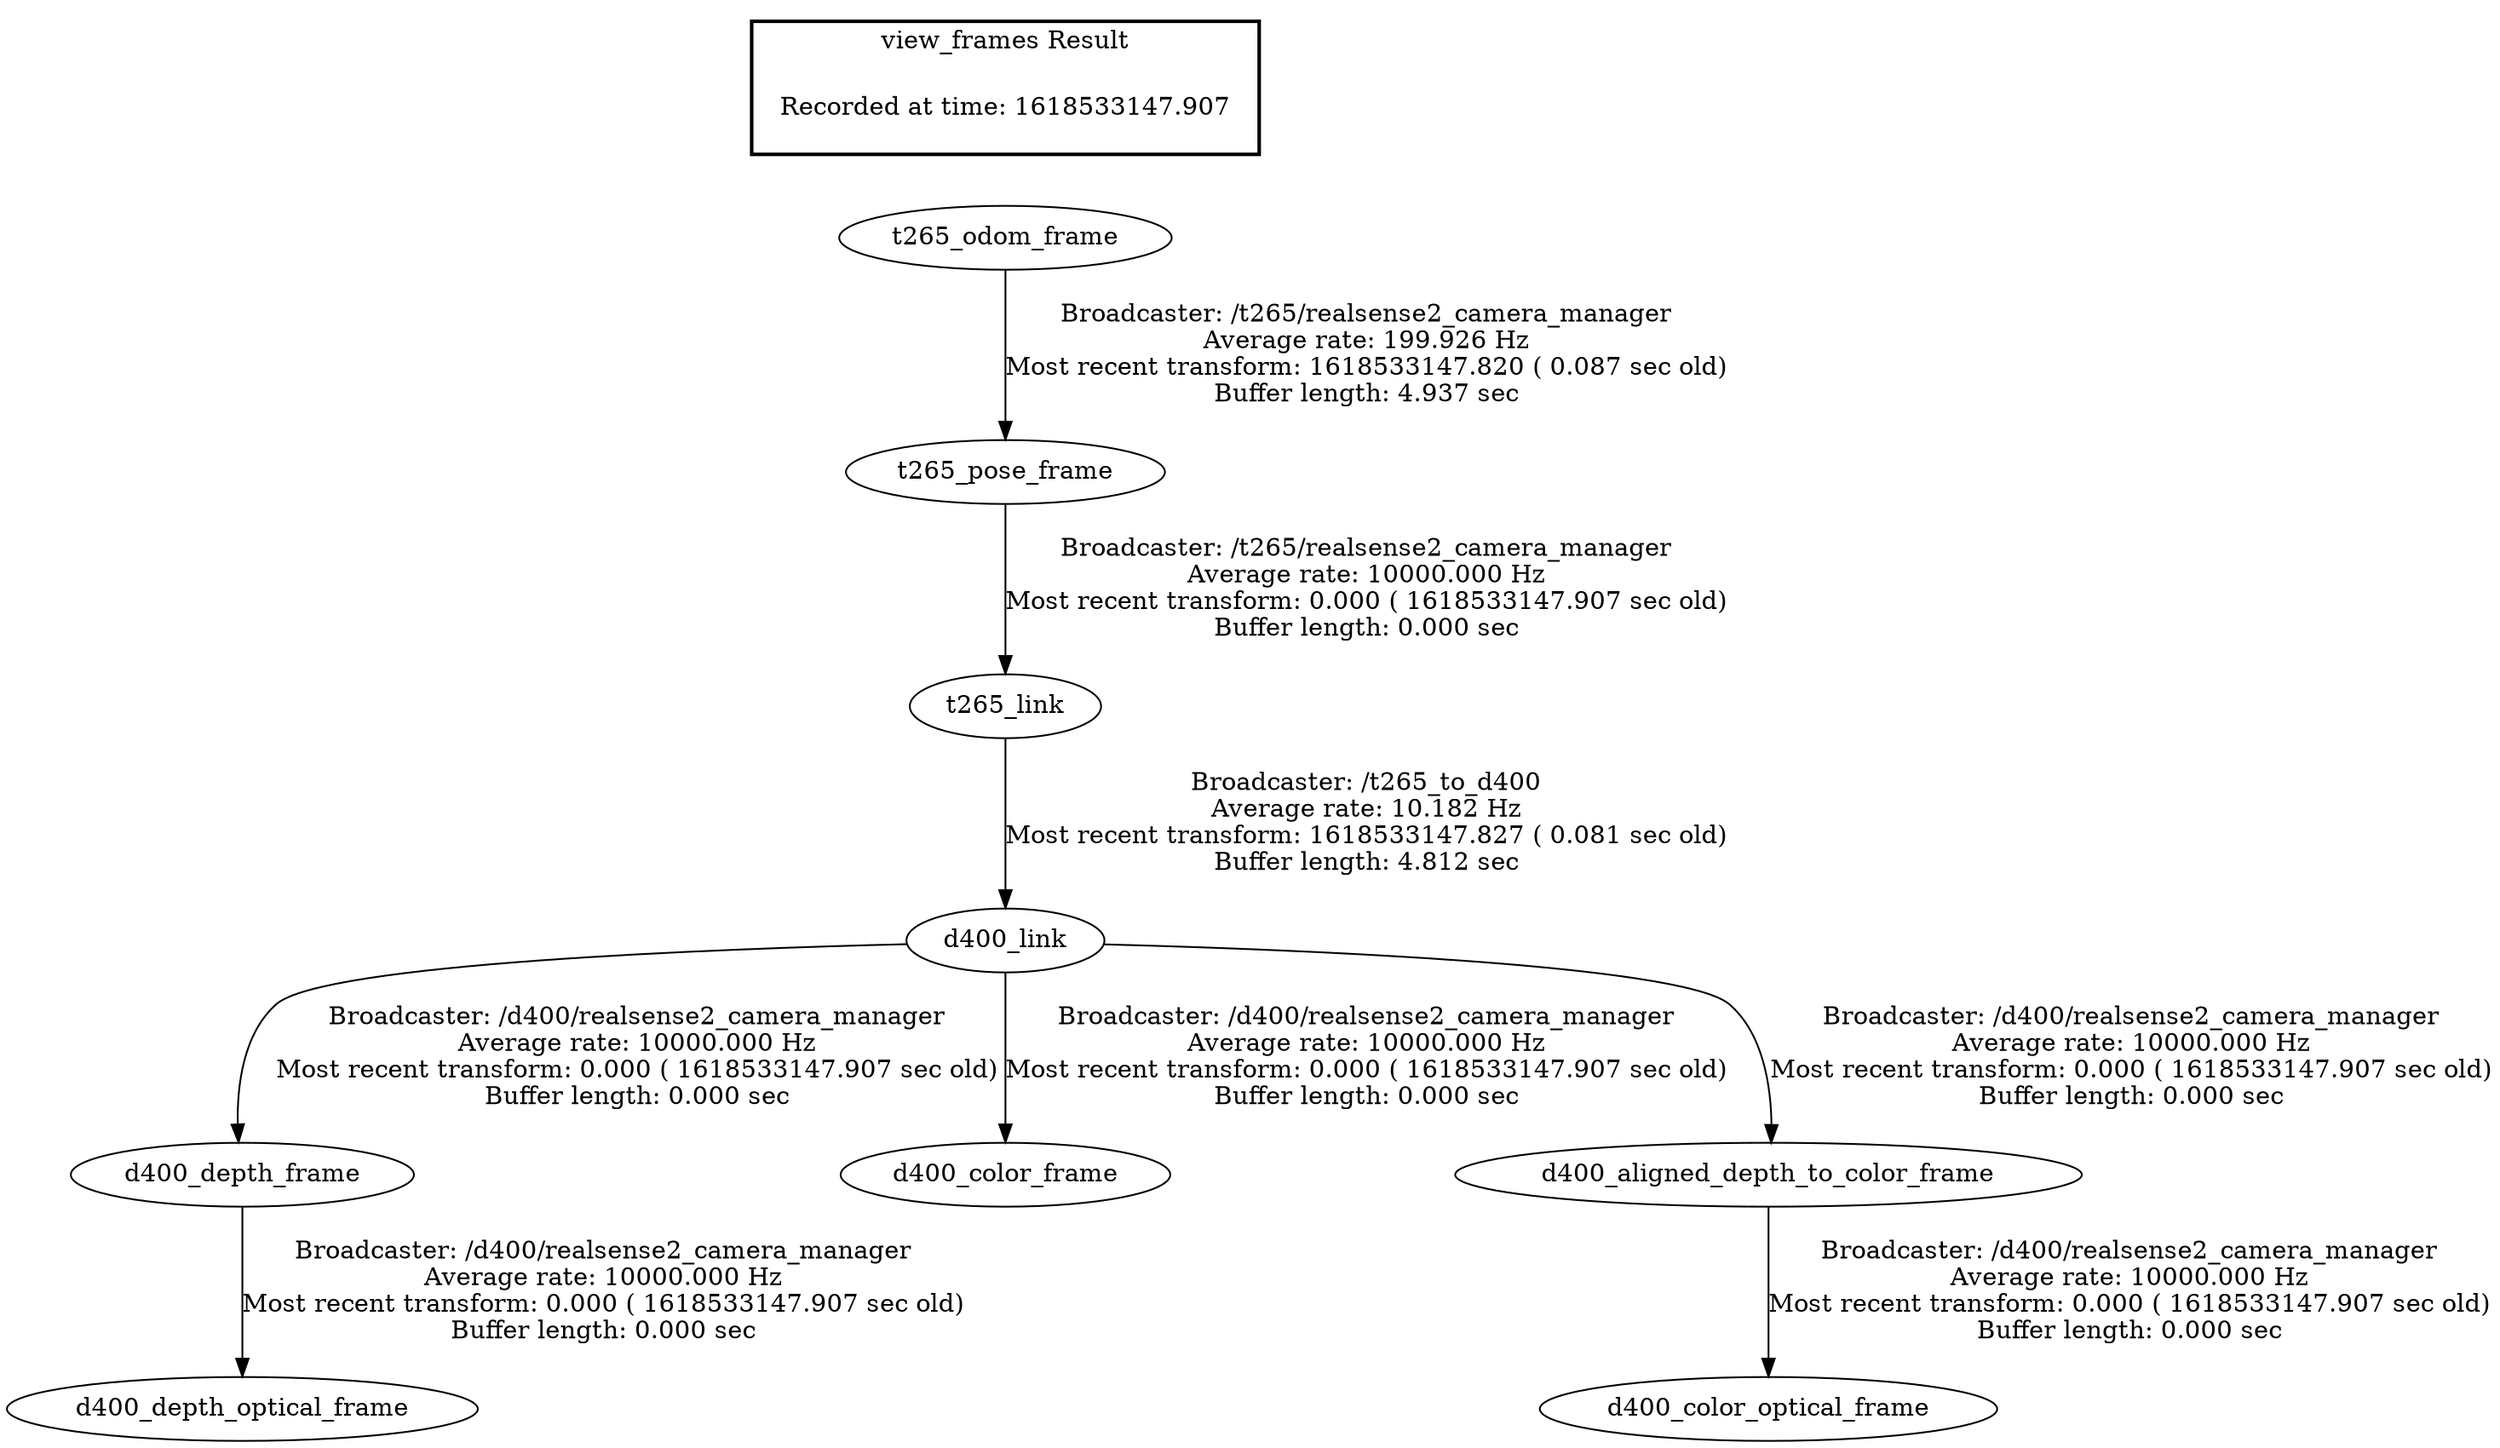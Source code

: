 digraph G {
"d400_link" -> "d400_depth_frame"[label="Broadcaster: /d400/realsense2_camera_manager\nAverage rate: 10000.000 Hz\nMost recent transform: 0.000 ( 1618533147.907 sec old)\nBuffer length: 0.000 sec\n"];
"t265_link" -> "d400_link"[label="Broadcaster: /t265_to_d400\nAverage rate: 10.182 Hz\nMost recent transform: 1618533147.827 ( 0.081 sec old)\nBuffer length: 4.812 sec\n"];
"d400_depth_frame" -> "d400_depth_optical_frame"[label="Broadcaster: /d400/realsense2_camera_manager\nAverage rate: 10000.000 Hz\nMost recent transform: 0.000 ( 1618533147.907 sec old)\nBuffer length: 0.000 sec\n"];
"d400_link" -> "d400_color_frame"[label="Broadcaster: /d400/realsense2_camera_manager\nAverage rate: 10000.000 Hz\nMost recent transform: 0.000 ( 1618533147.907 sec old)\nBuffer length: 0.000 sec\n"];
"d400_aligned_depth_to_color_frame" -> "d400_color_optical_frame"[label="Broadcaster: /d400/realsense2_camera_manager\nAverage rate: 10000.000 Hz\nMost recent transform: 0.000 ( 1618533147.907 sec old)\nBuffer length: 0.000 sec\n"];
"d400_link" -> "d400_aligned_depth_to_color_frame"[label="Broadcaster: /d400/realsense2_camera_manager\nAverage rate: 10000.000 Hz\nMost recent transform: 0.000 ( 1618533147.907 sec old)\nBuffer length: 0.000 sec\n"];
"t265_pose_frame" -> "t265_link"[label="Broadcaster: /t265/realsense2_camera_manager\nAverage rate: 10000.000 Hz\nMost recent transform: 0.000 ( 1618533147.907 sec old)\nBuffer length: 0.000 sec\n"];
"t265_odom_frame" -> "t265_pose_frame"[label="Broadcaster: /t265/realsense2_camera_manager\nAverage rate: 199.926 Hz\nMost recent transform: 1618533147.820 ( 0.087 sec old)\nBuffer length: 4.937 sec\n"];
edge [style=invis];
 subgraph cluster_legend { style=bold; color=black; label ="view_frames Result";
"Recorded at time: 1618533147.907"[ shape=plaintext ] ;
 }->"t265_odom_frame";
}